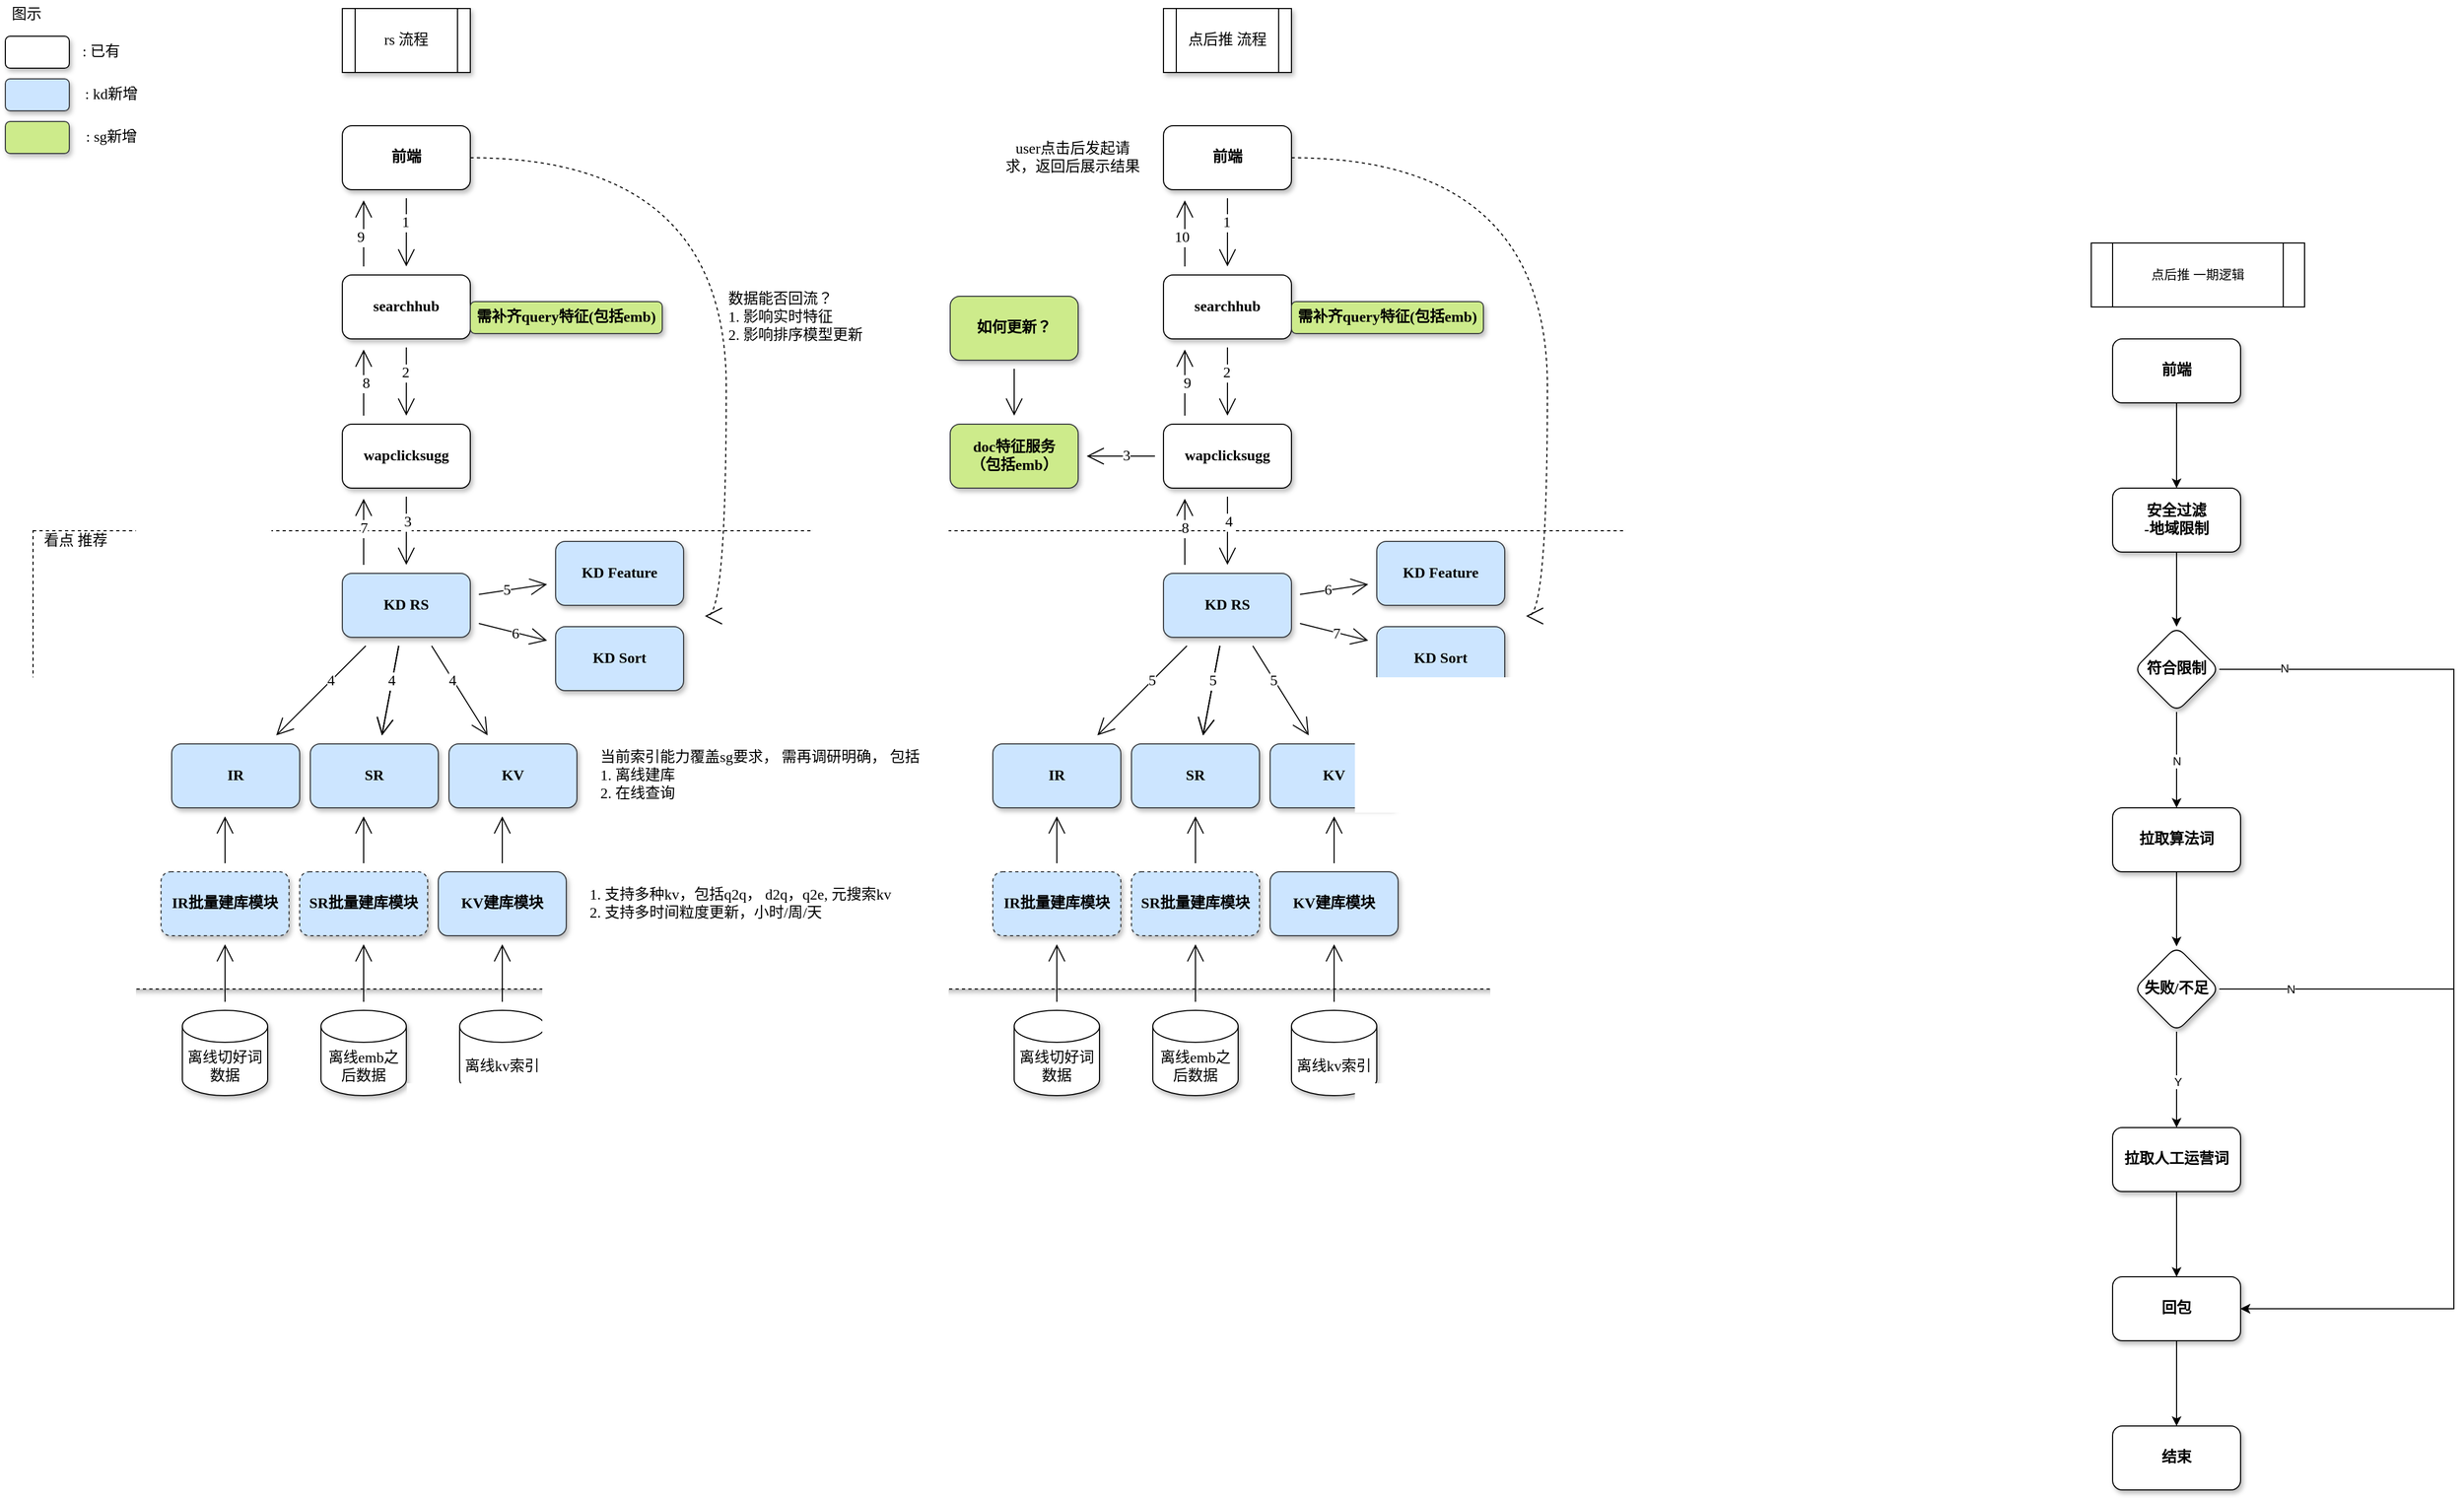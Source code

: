 <mxfile version="14.8.1" type="github">
  <diagram id="nnFaAH7HEng3U08NslFG" name="Page-1">
    <mxGraphModel dx="2590" dy="1207" grid="1" gridSize="10" guides="1" tooltips="1" connect="1" arrows="1" fold="1" page="1" pageScale="1" pageWidth="827" pageHeight="1169" math="0" shadow="0">
      <root>
        <mxCell id="0" />
        <mxCell id="1" parent="0" />
        <mxCell id="K0uJuNvoGsz66MAFgmQ2-1" value="" style="rounded=0;whiteSpace=wrap;html=1;shadow=1;labelBackgroundColor=none;hachureGap=4;pointerEvents=0;fontFamily=Comic Sans MS;fontSize=14;dashed=1;" vertex="1" parent="1">
          <mxGeometry x="170" y="610" width="1650" height="430" as="geometry" />
        </mxCell>
        <mxCell id="K0uJuNvoGsz66MAFgmQ2-2" value="" style="edgeStyle=none;curved=1;rounded=0;orthogonalLoop=1;jettySize=auto;html=1;fontFamily=Comic Sans MS;fontSize=14;endArrow=open;startSize=14;endSize=14;sourcePerimeterSpacing=8;targetPerimeterSpacing=8;" edge="1" parent="1" source="K0uJuNvoGsz66MAFgmQ2-5" target="K0uJuNvoGsz66MAFgmQ2-11">
          <mxGeometry relative="1" as="geometry" />
        </mxCell>
        <mxCell id="K0uJuNvoGsz66MAFgmQ2-3" value="1" style="edgeLabel;html=1;align=center;verticalAlign=middle;resizable=0;points=[];fontSize=14;fontFamily=Comic Sans MS;" vertex="1" connectable="0" parent="K0uJuNvoGsz66MAFgmQ2-2">
          <mxGeometry x="-0.281" y="-1" relative="1" as="geometry">
            <mxPoint as="offset" />
          </mxGeometry>
        </mxCell>
        <mxCell id="K0uJuNvoGsz66MAFgmQ2-4" style="edgeStyle=orthogonalEdgeStyle;curved=1;rounded=0;orthogonalLoop=1;jettySize=auto;html=1;exitX=1;exitY=0.5;exitDx=0;exitDy=0;dashed=1;fontFamily=Comic Sans MS;fontSize=14;endArrow=open;startSize=14;endSize=14;sourcePerimeterSpacing=8;targetPerimeterSpacing=8;" edge="1" parent="1" source="K0uJuNvoGsz66MAFgmQ2-5">
          <mxGeometry relative="1" as="geometry">
            <mxPoint x="800" y="690" as="targetPoint" />
            <Array as="points">
              <mxPoint x="820" y="260" />
              <mxPoint x="820" y="690" />
            </Array>
          </mxGeometry>
        </mxCell>
        <mxCell id="K0uJuNvoGsz66MAFgmQ2-5" value="前端" style="rounded=1;whiteSpace=wrap;html=1;hachureGap=4;pointerEvents=0;shadow=1;fontFamily=Comic Sans MS;labelBackgroundColor=none;fontStyle=1;fontSize=14;" vertex="1" parent="1">
          <mxGeometry x="460" y="230" width="120" height="60" as="geometry" />
        </mxCell>
        <mxCell id="K0uJuNvoGsz66MAFgmQ2-6" value="rs 流程" style="shape=process;whiteSpace=wrap;html=1;backgroundOutline=1;shadow=1;labelBackgroundColor=none;hachureGap=4;pointerEvents=0;fontFamily=Comic Sans MS;fontSize=14;" vertex="1" parent="1">
          <mxGeometry x="460" y="120" width="120" height="60" as="geometry" />
        </mxCell>
        <mxCell id="K0uJuNvoGsz66MAFgmQ2-7" value="" style="edgeStyle=none;curved=1;rounded=0;orthogonalLoop=1;jettySize=auto;html=1;fontFamily=Comic Sans MS;fontSize=14;endArrow=open;startSize=14;endSize=14;sourcePerimeterSpacing=8;targetPerimeterSpacing=8;" edge="1" parent="1" source="K0uJuNvoGsz66MAFgmQ2-11" target="K0uJuNvoGsz66MAFgmQ2-16">
          <mxGeometry relative="1" as="geometry" />
        </mxCell>
        <mxCell id="K0uJuNvoGsz66MAFgmQ2-8" value="2" style="edgeLabel;html=1;align=center;verticalAlign=middle;resizable=0;points=[];fontSize=14;fontFamily=Comic Sans MS;" vertex="1" connectable="0" parent="K0uJuNvoGsz66MAFgmQ2-7">
          <mxGeometry x="-0.25" y="-1" relative="1" as="geometry">
            <mxPoint as="offset" />
          </mxGeometry>
        </mxCell>
        <mxCell id="K0uJuNvoGsz66MAFgmQ2-9" style="edgeStyle=none;curved=1;rounded=0;orthogonalLoop=1;jettySize=auto;html=1;fontFamily=Comic Sans MS;fontSize=14;endArrow=open;startSize=14;endSize=14;sourcePerimeterSpacing=8;targetPerimeterSpacing=8;" edge="1" parent="1">
          <mxGeometry relative="1" as="geometry">
            <mxPoint x="480" y="300" as="targetPoint" />
            <mxPoint x="480" y="362" as="sourcePoint" />
          </mxGeometry>
        </mxCell>
        <mxCell id="K0uJuNvoGsz66MAFgmQ2-10" value="9" style="edgeLabel;html=1;align=center;verticalAlign=middle;resizable=0;points=[];fontSize=14;fontFamily=Comic Sans MS;" vertex="1" connectable="0" parent="K0uJuNvoGsz66MAFgmQ2-9">
          <mxGeometry x="-0.129" y="3" relative="1" as="geometry">
            <mxPoint as="offset" />
          </mxGeometry>
        </mxCell>
        <mxCell id="K0uJuNvoGsz66MAFgmQ2-11" value="searchhub" style="rounded=1;whiteSpace=wrap;html=1;hachureGap=4;pointerEvents=0;shadow=1;fontFamily=Comic Sans MS;labelBackgroundColor=none;fontStyle=1;fontSize=14;" vertex="1" parent="1">
          <mxGeometry x="460" y="370" width="120" height="60" as="geometry" />
        </mxCell>
        <mxCell id="K0uJuNvoGsz66MAFgmQ2-12" value="" style="edgeStyle=none;curved=1;rounded=0;orthogonalLoop=1;jettySize=auto;html=1;fontFamily=Comic Sans MS;fontSize=14;endArrow=open;startSize=14;endSize=14;sourcePerimeterSpacing=8;targetPerimeterSpacing=8;" edge="1" parent="1" source="K0uJuNvoGsz66MAFgmQ2-16" target="K0uJuNvoGsz66MAFgmQ2-38">
          <mxGeometry relative="1" as="geometry" />
        </mxCell>
        <mxCell id="K0uJuNvoGsz66MAFgmQ2-13" value="3" style="edgeLabel;html=1;align=center;verticalAlign=middle;resizable=0;points=[];fontSize=14;fontFamily=Comic Sans MS;" vertex="1" connectable="0" parent="K0uJuNvoGsz66MAFgmQ2-12">
          <mxGeometry x="-0.25" y="1" relative="1" as="geometry">
            <mxPoint as="offset" />
          </mxGeometry>
        </mxCell>
        <mxCell id="K0uJuNvoGsz66MAFgmQ2-14" style="edgeStyle=none;curved=1;rounded=0;orthogonalLoop=1;jettySize=auto;html=1;fontFamily=Comic Sans MS;fontSize=14;endArrow=open;startSize=14;endSize=14;sourcePerimeterSpacing=8;targetPerimeterSpacing=8;" edge="1" parent="1">
          <mxGeometry relative="1" as="geometry">
            <mxPoint x="480" y="440" as="targetPoint" />
            <mxPoint x="480" y="502" as="sourcePoint" />
          </mxGeometry>
        </mxCell>
        <mxCell id="K0uJuNvoGsz66MAFgmQ2-15" value="8" style="edgeLabel;html=1;align=center;verticalAlign=middle;resizable=0;points=[];fontSize=14;fontFamily=Comic Sans MS;" vertex="1" connectable="0" parent="K0uJuNvoGsz66MAFgmQ2-14">
          <mxGeometry x="-0.018" y="-1" relative="1" as="geometry">
            <mxPoint x="1" as="offset" />
          </mxGeometry>
        </mxCell>
        <mxCell id="K0uJuNvoGsz66MAFgmQ2-16" value="wapclicksugg" style="rounded=1;whiteSpace=wrap;html=1;hachureGap=4;pointerEvents=0;shadow=1;fontFamily=Comic Sans MS;labelBackgroundColor=none;fontStyle=1;fontSize=14;" vertex="1" parent="1">
          <mxGeometry x="460" y="510" width="120" height="60" as="geometry" />
        </mxCell>
        <mxCell id="K0uJuNvoGsz66MAFgmQ2-17" value="" style="rounded=1;whiteSpace=wrap;html=1;shadow=1;labelBackgroundColor=none;hachureGap=4;pointerEvents=0;fontFamily=Comic Sans MS;fontSize=14;" vertex="1" parent="1">
          <mxGeometry x="144" y="146" width="60" height="30" as="geometry" />
        </mxCell>
        <mxCell id="K0uJuNvoGsz66MAFgmQ2-18" value="图示" style="text;html=1;strokeColor=none;fillColor=none;align=center;verticalAlign=middle;whiteSpace=wrap;rounded=0;shadow=1;labelBackgroundColor=none;hachureGap=4;pointerEvents=0;fontFamily=Comic Sans MS;fontSize=14;" vertex="1" parent="1">
          <mxGeometry x="144" y="116" width="40" height="20" as="geometry" />
        </mxCell>
        <mxCell id="K0uJuNvoGsz66MAFgmQ2-19" value="" style="rounded=1;whiteSpace=wrap;html=1;shadow=1;labelBackgroundColor=none;hachureGap=4;pointerEvents=0;fontFamily=Comic Sans MS;fontSize=14;fillColor=#cce5ff;strokeColor=#36393d;" vertex="1" parent="1">
          <mxGeometry x="144" y="186" width="60" height="30" as="geometry" />
        </mxCell>
        <mxCell id="K0uJuNvoGsz66MAFgmQ2-20" value=": 已有" style="text;html=1;strokeColor=none;fillColor=none;align=center;verticalAlign=middle;whiteSpace=wrap;rounded=0;shadow=1;labelBackgroundColor=none;hachureGap=4;pointerEvents=0;fontFamily=Comic Sans MS;fontSize=14;" vertex="1" parent="1">
          <mxGeometry x="214" y="151" width="40" height="20" as="geometry" />
        </mxCell>
        <mxCell id="K0uJuNvoGsz66MAFgmQ2-21" value=": kd新增" style="text;html=1;strokeColor=none;fillColor=none;align=center;verticalAlign=middle;whiteSpace=wrap;rounded=0;shadow=1;labelBackgroundColor=none;hachureGap=4;pointerEvents=0;fontFamily=Comic Sans MS;fontSize=14;" vertex="1" parent="1">
          <mxGeometry x="214" y="191" width="59" height="20" as="geometry" />
        </mxCell>
        <mxCell id="K0uJuNvoGsz66MAFgmQ2-22" value="需补齐query特征(包括emb)" style="rounded=1;whiteSpace=wrap;html=1;hachureGap=4;pointerEvents=0;shadow=1;fontFamily=Comic Sans MS;labelBackgroundColor=none;fontStyle=1;fontSize=14;fillColor=#cdeb8b;strokeColor=#36393d;" vertex="1" parent="1">
          <mxGeometry x="580" y="395" width="180" height="30" as="geometry" />
        </mxCell>
        <mxCell id="K0uJuNvoGsz66MAFgmQ2-23" value="" style="edgeStyle=none;curved=1;rounded=0;orthogonalLoop=1;jettySize=auto;html=1;fontFamily=Comic Sans MS;fontSize=14;endArrow=open;startSize=14;endSize=14;sourcePerimeterSpacing=8;targetPerimeterSpacing=8;" edge="1" parent="1" source="K0uJuNvoGsz66MAFgmQ2-38" target="K0uJuNvoGsz66MAFgmQ2-39">
          <mxGeometry relative="1" as="geometry" />
        </mxCell>
        <mxCell id="K0uJuNvoGsz66MAFgmQ2-24" value="6" style="edgeLabel;html=1;align=center;verticalAlign=middle;resizable=0;points=[];fontSize=14;fontFamily=Comic Sans MS;" vertex="1" connectable="0" parent="K0uJuNvoGsz66MAFgmQ2-23">
          <mxGeometry x="0.066" relative="1" as="geometry">
            <mxPoint y="1" as="offset" />
          </mxGeometry>
        </mxCell>
        <mxCell id="K0uJuNvoGsz66MAFgmQ2-25" value="" style="edgeStyle=none;curved=1;rounded=0;orthogonalLoop=1;jettySize=auto;html=1;fontFamily=Comic Sans MS;fontSize=14;endArrow=open;startSize=14;endSize=14;sourcePerimeterSpacing=8;targetPerimeterSpacing=8;" edge="1" parent="1" source="K0uJuNvoGsz66MAFgmQ2-38" target="K0uJuNvoGsz66MAFgmQ2-40">
          <mxGeometry relative="1" as="geometry" />
        </mxCell>
        <mxCell id="K0uJuNvoGsz66MAFgmQ2-26" value="5" style="edgeLabel;html=1;align=center;verticalAlign=middle;resizable=0;points=[];fontSize=14;fontFamily=Comic Sans MS;" vertex="1" connectable="0" parent="K0uJuNvoGsz66MAFgmQ2-25">
          <mxGeometry x="-0.188" relative="1" as="geometry">
            <mxPoint as="offset" />
          </mxGeometry>
        </mxCell>
        <mxCell id="K0uJuNvoGsz66MAFgmQ2-27" value="" style="edgeStyle=none;curved=1;rounded=0;orthogonalLoop=1;jettySize=auto;html=1;fontFamily=Comic Sans MS;fontSize=14;endArrow=open;startSize=14;endSize=14;sourcePerimeterSpacing=8;targetPerimeterSpacing=8;" edge="1" parent="1" source="K0uJuNvoGsz66MAFgmQ2-38" target="K0uJuNvoGsz66MAFgmQ2-41">
          <mxGeometry relative="1" as="geometry" />
        </mxCell>
        <mxCell id="K0uJuNvoGsz66MAFgmQ2-28" value="4" style="edgeLabel;html=1;align=center;verticalAlign=middle;resizable=0;points=[];fontSize=14;fontFamily=Comic Sans MS;" vertex="1" connectable="0" parent="K0uJuNvoGsz66MAFgmQ2-27">
          <mxGeometry x="-0.214" relative="1" as="geometry">
            <mxPoint as="offset" />
          </mxGeometry>
        </mxCell>
        <mxCell id="K0uJuNvoGsz66MAFgmQ2-29" value="" style="edgeStyle=none;curved=1;rounded=0;orthogonalLoop=1;jettySize=auto;html=1;fontFamily=Comic Sans MS;fontSize=14;endArrow=open;startSize=14;endSize=14;sourcePerimeterSpacing=8;targetPerimeterSpacing=8;" edge="1" parent="1" source="K0uJuNvoGsz66MAFgmQ2-38" target="K0uJuNvoGsz66MAFgmQ2-42">
          <mxGeometry relative="1" as="geometry" />
        </mxCell>
        <mxCell id="K0uJuNvoGsz66MAFgmQ2-30" value="" style="edgeStyle=none;curved=1;rounded=0;orthogonalLoop=1;jettySize=auto;html=1;fontFamily=Comic Sans MS;fontSize=14;endArrow=open;startSize=14;endSize=14;sourcePerimeterSpacing=8;targetPerimeterSpacing=8;" edge="1" parent="1" source="K0uJuNvoGsz66MAFgmQ2-38" target="K0uJuNvoGsz66MAFgmQ2-42">
          <mxGeometry relative="1" as="geometry" />
        </mxCell>
        <mxCell id="K0uJuNvoGsz66MAFgmQ2-31" value="" style="edgeStyle=none;curved=1;rounded=0;orthogonalLoop=1;jettySize=auto;html=1;fontFamily=Comic Sans MS;fontSize=14;endArrow=open;startSize=14;endSize=14;sourcePerimeterSpacing=8;targetPerimeterSpacing=8;" edge="1" parent="1" source="K0uJuNvoGsz66MAFgmQ2-38" target="K0uJuNvoGsz66MAFgmQ2-42">
          <mxGeometry relative="1" as="geometry" />
        </mxCell>
        <mxCell id="K0uJuNvoGsz66MAFgmQ2-32" value="" style="edgeStyle=none;curved=1;rounded=0;orthogonalLoop=1;jettySize=auto;html=1;fontFamily=Comic Sans MS;fontSize=14;endArrow=open;startSize=14;endSize=14;sourcePerimeterSpacing=8;targetPerimeterSpacing=8;" edge="1" parent="1" source="K0uJuNvoGsz66MAFgmQ2-38" target="K0uJuNvoGsz66MAFgmQ2-42">
          <mxGeometry relative="1" as="geometry" />
        </mxCell>
        <mxCell id="K0uJuNvoGsz66MAFgmQ2-33" value="4" style="edgeLabel;html=1;align=center;verticalAlign=middle;resizable=0;points=[];fontSize=14;fontFamily=Comic Sans MS;" vertex="1" connectable="0" parent="K0uJuNvoGsz66MAFgmQ2-32">
          <mxGeometry x="-0.211" y="-1" relative="1" as="geometry">
            <mxPoint as="offset" />
          </mxGeometry>
        </mxCell>
        <mxCell id="K0uJuNvoGsz66MAFgmQ2-34" value="" style="edgeStyle=none;curved=1;rounded=0;orthogonalLoop=1;jettySize=auto;html=1;fontFamily=Comic Sans MS;fontSize=14;endArrow=open;startSize=14;endSize=14;sourcePerimeterSpacing=8;targetPerimeterSpacing=8;" edge="1" parent="1" source="K0uJuNvoGsz66MAFgmQ2-38" target="K0uJuNvoGsz66MAFgmQ2-43">
          <mxGeometry relative="1" as="geometry" />
        </mxCell>
        <mxCell id="K0uJuNvoGsz66MAFgmQ2-35" value="4" style="edgeLabel;html=1;align=center;verticalAlign=middle;resizable=0;points=[];fontSize=14;fontFamily=Comic Sans MS;" vertex="1" connectable="0" parent="K0uJuNvoGsz66MAFgmQ2-34">
          <mxGeometry x="-0.246" y="-1" relative="1" as="geometry">
            <mxPoint as="offset" />
          </mxGeometry>
        </mxCell>
        <mxCell id="K0uJuNvoGsz66MAFgmQ2-36" style="edgeStyle=none;curved=1;rounded=0;orthogonalLoop=1;jettySize=auto;html=1;fontFamily=Comic Sans MS;fontSize=14;endArrow=open;startSize=14;endSize=14;sourcePerimeterSpacing=8;targetPerimeterSpacing=8;" edge="1" parent="1">
          <mxGeometry relative="1" as="geometry">
            <mxPoint x="480" y="580" as="targetPoint" />
            <mxPoint x="480" y="642" as="sourcePoint" />
          </mxGeometry>
        </mxCell>
        <mxCell id="K0uJuNvoGsz66MAFgmQ2-37" value="7" style="edgeLabel;html=1;align=center;verticalAlign=middle;resizable=0;points=[];fontSize=14;fontFamily=Comic Sans MS;" vertex="1" connectable="0" parent="K0uJuNvoGsz66MAFgmQ2-36">
          <mxGeometry x="0.099" relative="1" as="geometry">
            <mxPoint as="offset" />
          </mxGeometry>
        </mxCell>
        <mxCell id="K0uJuNvoGsz66MAFgmQ2-38" value="KD RS" style="rounded=1;whiteSpace=wrap;html=1;hachureGap=4;pointerEvents=0;shadow=1;fontFamily=Comic Sans MS;labelBackgroundColor=none;fontStyle=1;fontSize=14;fillColor=#cce5ff;strokeColor=#36393d;" vertex="1" parent="1">
          <mxGeometry x="460" y="650" width="120" height="60" as="geometry" />
        </mxCell>
        <mxCell id="K0uJuNvoGsz66MAFgmQ2-39" value="KD Sort" style="rounded=1;whiteSpace=wrap;html=1;hachureGap=4;pointerEvents=0;shadow=1;fontFamily=Comic Sans MS;labelBackgroundColor=none;fontStyle=1;fontSize=14;fillColor=#cce5ff;strokeColor=#36393d;" vertex="1" parent="1">
          <mxGeometry x="660" y="700" width="120" height="60" as="geometry" />
        </mxCell>
        <mxCell id="K0uJuNvoGsz66MAFgmQ2-40" value="KD Feature" style="rounded=1;whiteSpace=wrap;html=1;hachureGap=4;pointerEvents=0;shadow=1;fontFamily=Comic Sans MS;labelBackgroundColor=none;fontStyle=1;fontSize=14;fillColor=#cce5ff;strokeColor=#36393d;" vertex="1" parent="1">
          <mxGeometry x="660" y="620" width="120" height="60" as="geometry" />
        </mxCell>
        <mxCell id="K0uJuNvoGsz66MAFgmQ2-41" value="IR" style="rounded=1;whiteSpace=wrap;html=1;hachureGap=4;pointerEvents=0;shadow=1;fontFamily=Comic Sans MS;labelBackgroundColor=none;fontStyle=1;fontSize=14;fillColor=#cce5ff;strokeColor=#36393d;" vertex="1" parent="1">
          <mxGeometry x="300" y="810" width="120" height="60" as="geometry" />
        </mxCell>
        <mxCell id="K0uJuNvoGsz66MAFgmQ2-42" value="SR" style="rounded=1;whiteSpace=wrap;html=1;hachureGap=4;pointerEvents=0;shadow=1;fontFamily=Comic Sans MS;labelBackgroundColor=none;fontStyle=1;fontSize=14;fillColor=#cce5ff;strokeColor=#36393d;" vertex="1" parent="1">
          <mxGeometry x="430" y="810" width="120" height="60" as="geometry" />
        </mxCell>
        <mxCell id="K0uJuNvoGsz66MAFgmQ2-43" value="KV" style="rounded=1;whiteSpace=wrap;html=1;hachureGap=4;pointerEvents=0;shadow=1;fontFamily=Comic Sans MS;labelBackgroundColor=none;fontStyle=1;fontSize=14;fillColor=#cce5ff;strokeColor=#36393d;" vertex="1" parent="1">
          <mxGeometry x="560" y="810" width="120" height="60" as="geometry" />
        </mxCell>
        <mxCell id="K0uJuNvoGsz66MAFgmQ2-44" value="数据能否回流？&lt;br&gt;1. 影响实时特征&lt;br&gt;2. 影响排序模型更新" style="text;html=1;strokeColor=none;fillColor=none;align=left;verticalAlign=middle;whiteSpace=wrap;rounded=0;shadow=1;labelBackgroundColor=none;hachureGap=4;pointerEvents=0;fontFamily=Comic Sans MS;fontSize=14;" vertex="1" parent="1">
          <mxGeometry x="820" y="400" width="140" height="20" as="geometry" />
        </mxCell>
        <mxCell id="K0uJuNvoGsz66MAFgmQ2-45" value="" style="rounded=1;whiteSpace=wrap;html=1;shadow=1;labelBackgroundColor=none;hachureGap=4;pointerEvents=0;fontFamily=Comic Sans MS;fontSize=14;fillColor=#cdeb8b;strokeColor=#36393d;" vertex="1" parent="1">
          <mxGeometry x="144" y="226" width="60" height="30" as="geometry" />
        </mxCell>
        <mxCell id="K0uJuNvoGsz66MAFgmQ2-46" value=": sg新增" style="text;html=1;strokeColor=none;fillColor=none;align=center;verticalAlign=middle;whiteSpace=wrap;rounded=0;shadow=1;labelBackgroundColor=none;hachureGap=4;pointerEvents=0;fontFamily=Comic Sans MS;fontSize=14;" vertex="1" parent="1">
          <mxGeometry x="214" y="231" width="59" height="20" as="geometry" />
        </mxCell>
        <mxCell id="K0uJuNvoGsz66MAFgmQ2-47" value="" style="edgeStyle=none;curved=1;rounded=0;orthogonalLoop=1;jettySize=auto;html=1;fontFamily=Comic Sans MS;fontSize=14;endArrow=open;startSize=14;endSize=14;sourcePerimeterSpacing=8;targetPerimeterSpacing=8;" edge="1" parent="1" source="K0uJuNvoGsz66MAFgmQ2-50" target="K0uJuNvoGsz66MAFgmQ2-56">
          <mxGeometry relative="1" as="geometry" />
        </mxCell>
        <mxCell id="K0uJuNvoGsz66MAFgmQ2-48" value="1" style="edgeLabel;html=1;align=center;verticalAlign=middle;resizable=0;points=[];fontSize=14;fontFamily=Comic Sans MS;" vertex="1" connectable="0" parent="K0uJuNvoGsz66MAFgmQ2-47">
          <mxGeometry x="-0.281" y="-1" relative="1" as="geometry">
            <mxPoint as="offset" />
          </mxGeometry>
        </mxCell>
        <mxCell id="K0uJuNvoGsz66MAFgmQ2-49" style="edgeStyle=orthogonalEdgeStyle;curved=1;rounded=0;orthogonalLoop=1;jettySize=auto;html=1;exitX=1;exitY=0.5;exitDx=0;exitDy=0;dashed=1;fontFamily=Comic Sans MS;fontSize=14;endArrow=open;startSize=14;endSize=14;sourcePerimeterSpacing=8;targetPerimeterSpacing=8;" edge="1" parent="1" source="K0uJuNvoGsz66MAFgmQ2-50">
          <mxGeometry relative="1" as="geometry">
            <mxPoint x="1570" y="690" as="targetPoint" />
            <Array as="points">
              <mxPoint x="1590" y="260" />
              <mxPoint x="1590" y="690" />
            </Array>
          </mxGeometry>
        </mxCell>
        <mxCell id="K0uJuNvoGsz66MAFgmQ2-50" value="前端" style="rounded=1;whiteSpace=wrap;html=1;hachureGap=4;pointerEvents=0;shadow=1;fontFamily=Comic Sans MS;labelBackgroundColor=none;fontStyle=1;fontSize=14;" vertex="1" parent="1">
          <mxGeometry x="1230" y="230" width="120" height="60" as="geometry" />
        </mxCell>
        <mxCell id="K0uJuNvoGsz66MAFgmQ2-51" value="点后推 流程" style="shape=process;whiteSpace=wrap;html=1;backgroundOutline=1;shadow=1;labelBackgroundColor=none;hachureGap=4;pointerEvents=0;fontFamily=Comic Sans MS;fontSize=14;" vertex="1" parent="1">
          <mxGeometry x="1230" y="120" width="120" height="60" as="geometry" />
        </mxCell>
        <mxCell id="K0uJuNvoGsz66MAFgmQ2-52" value="" style="edgeStyle=none;curved=1;rounded=0;orthogonalLoop=1;jettySize=auto;html=1;fontFamily=Comic Sans MS;fontSize=14;endArrow=open;startSize=14;endSize=14;sourcePerimeterSpacing=8;targetPerimeterSpacing=8;" edge="1" parent="1" source="K0uJuNvoGsz66MAFgmQ2-56" target="K0uJuNvoGsz66MAFgmQ2-63">
          <mxGeometry relative="1" as="geometry" />
        </mxCell>
        <mxCell id="K0uJuNvoGsz66MAFgmQ2-53" value="2" style="edgeLabel;html=1;align=center;verticalAlign=middle;resizable=0;points=[];fontSize=14;fontFamily=Comic Sans MS;" vertex="1" connectable="0" parent="K0uJuNvoGsz66MAFgmQ2-52">
          <mxGeometry x="-0.25" y="-1" relative="1" as="geometry">
            <mxPoint as="offset" />
          </mxGeometry>
        </mxCell>
        <mxCell id="K0uJuNvoGsz66MAFgmQ2-54" style="edgeStyle=none;curved=1;rounded=0;orthogonalLoop=1;jettySize=auto;html=1;fontFamily=Comic Sans MS;fontSize=14;endArrow=open;startSize=14;endSize=14;sourcePerimeterSpacing=8;targetPerimeterSpacing=8;" edge="1" parent="1">
          <mxGeometry relative="1" as="geometry">
            <mxPoint x="1250" y="300" as="targetPoint" />
            <mxPoint x="1250" y="362" as="sourcePoint" />
          </mxGeometry>
        </mxCell>
        <mxCell id="K0uJuNvoGsz66MAFgmQ2-55" value="10" style="edgeLabel;html=1;align=center;verticalAlign=middle;resizable=0;points=[];fontSize=14;fontFamily=Comic Sans MS;" vertex="1" connectable="0" parent="K0uJuNvoGsz66MAFgmQ2-54">
          <mxGeometry x="-0.129" y="3" relative="1" as="geometry">
            <mxPoint as="offset" />
          </mxGeometry>
        </mxCell>
        <mxCell id="K0uJuNvoGsz66MAFgmQ2-56" value="searchhub" style="rounded=1;whiteSpace=wrap;html=1;hachureGap=4;pointerEvents=0;shadow=1;fontFamily=Comic Sans MS;labelBackgroundColor=none;fontStyle=1;fontSize=14;" vertex="1" parent="1">
          <mxGeometry x="1230" y="370" width="120" height="60" as="geometry" />
        </mxCell>
        <mxCell id="K0uJuNvoGsz66MAFgmQ2-57" value="" style="edgeStyle=none;curved=1;rounded=0;orthogonalLoop=1;jettySize=auto;html=1;fontFamily=Comic Sans MS;fontSize=14;endArrow=open;startSize=14;endSize=14;sourcePerimeterSpacing=8;targetPerimeterSpacing=8;" edge="1" parent="1" source="K0uJuNvoGsz66MAFgmQ2-63" target="K0uJuNvoGsz66MAFgmQ2-80">
          <mxGeometry relative="1" as="geometry" />
        </mxCell>
        <mxCell id="K0uJuNvoGsz66MAFgmQ2-58" value="4" style="edgeLabel;html=1;align=center;verticalAlign=middle;resizable=0;points=[];fontSize=14;fontFamily=Comic Sans MS;" vertex="1" connectable="0" parent="K0uJuNvoGsz66MAFgmQ2-57">
          <mxGeometry x="-0.25" y="1" relative="1" as="geometry">
            <mxPoint as="offset" />
          </mxGeometry>
        </mxCell>
        <mxCell id="K0uJuNvoGsz66MAFgmQ2-59" style="edgeStyle=none;curved=1;rounded=0;orthogonalLoop=1;jettySize=auto;html=1;fontFamily=Comic Sans MS;fontSize=14;endArrow=open;startSize=14;endSize=14;sourcePerimeterSpacing=8;targetPerimeterSpacing=8;" edge="1" parent="1">
          <mxGeometry relative="1" as="geometry">
            <mxPoint x="1250" y="440" as="targetPoint" />
            <mxPoint x="1250" y="502" as="sourcePoint" />
          </mxGeometry>
        </mxCell>
        <mxCell id="K0uJuNvoGsz66MAFgmQ2-60" value="9" style="edgeLabel;html=1;align=center;verticalAlign=middle;resizable=0;points=[];fontSize=14;fontFamily=Comic Sans MS;" vertex="1" connectable="0" parent="K0uJuNvoGsz66MAFgmQ2-59">
          <mxGeometry x="-0.018" y="-1" relative="1" as="geometry">
            <mxPoint x="1" as="offset" />
          </mxGeometry>
        </mxCell>
        <mxCell id="K0uJuNvoGsz66MAFgmQ2-61" value="" style="edgeStyle=orthogonalEdgeStyle;curved=1;rounded=0;orthogonalLoop=1;jettySize=auto;html=1;fontFamily=Comic Sans MS;fontSize=14;endArrow=open;startSize=14;endSize=14;sourcePerimeterSpacing=8;targetPerimeterSpacing=8;" edge="1" parent="1" source="K0uJuNvoGsz66MAFgmQ2-63" target="K0uJuNvoGsz66MAFgmQ2-87">
          <mxGeometry relative="1" as="geometry" />
        </mxCell>
        <mxCell id="K0uJuNvoGsz66MAFgmQ2-62" value="3" style="edgeLabel;html=1;align=center;verticalAlign=middle;resizable=0;points=[];fontSize=14;fontFamily=Comic Sans MS;" vertex="1" connectable="0" parent="K0uJuNvoGsz66MAFgmQ2-61">
          <mxGeometry x="-0.156" relative="1" as="geometry">
            <mxPoint as="offset" />
          </mxGeometry>
        </mxCell>
        <mxCell id="K0uJuNvoGsz66MAFgmQ2-63" value="wapclicksugg" style="rounded=1;whiteSpace=wrap;html=1;hachureGap=4;pointerEvents=0;shadow=1;fontFamily=Comic Sans MS;labelBackgroundColor=none;fontStyle=1;fontSize=14;" vertex="1" parent="1">
          <mxGeometry x="1230" y="510" width="120" height="60" as="geometry" />
        </mxCell>
        <mxCell id="K0uJuNvoGsz66MAFgmQ2-64" value="需补齐query特征(包括emb)" style="rounded=1;whiteSpace=wrap;html=1;hachureGap=4;pointerEvents=0;shadow=1;fontFamily=Comic Sans MS;labelBackgroundColor=none;fontStyle=1;fontSize=14;fillColor=#cdeb8b;strokeColor=#36393d;" vertex="1" parent="1">
          <mxGeometry x="1350" y="395" width="180" height="30" as="geometry" />
        </mxCell>
        <mxCell id="K0uJuNvoGsz66MAFgmQ2-65" value="" style="edgeStyle=none;curved=1;rounded=0;orthogonalLoop=1;jettySize=auto;html=1;fontFamily=Comic Sans MS;fontSize=14;endArrow=open;startSize=14;endSize=14;sourcePerimeterSpacing=8;targetPerimeterSpacing=8;" edge="1" parent="1" source="K0uJuNvoGsz66MAFgmQ2-80" target="K0uJuNvoGsz66MAFgmQ2-81">
          <mxGeometry relative="1" as="geometry" />
        </mxCell>
        <mxCell id="K0uJuNvoGsz66MAFgmQ2-66" value="7" style="edgeLabel;html=1;align=center;verticalAlign=middle;resizable=0;points=[];fontSize=14;fontFamily=Comic Sans MS;" vertex="1" connectable="0" parent="K0uJuNvoGsz66MAFgmQ2-65">
          <mxGeometry x="0.066" relative="1" as="geometry">
            <mxPoint y="1" as="offset" />
          </mxGeometry>
        </mxCell>
        <mxCell id="K0uJuNvoGsz66MAFgmQ2-67" value="" style="edgeStyle=none;curved=1;rounded=0;orthogonalLoop=1;jettySize=auto;html=1;fontFamily=Comic Sans MS;fontSize=14;endArrow=open;startSize=14;endSize=14;sourcePerimeterSpacing=8;targetPerimeterSpacing=8;" edge="1" parent="1" source="K0uJuNvoGsz66MAFgmQ2-80" target="K0uJuNvoGsz66MAFgmQ2-82">
          <mxGeometry relative="1" as="geometry" />
        </mxCell>
        <mxCell id="K0uJuNvoGsz66MAFgmQ2-68" value="6" style="edgeLabel;html=1;align=center;verticalAlign=middle;resizable=0;points=[];fontSize=14;fontFamily=Comic Sans MS;" vertex="1" connectable="0" parent="K0uJuNvoGsz66MAFgmQ2-67">
          <mxGeometry x="-0.188" relative="1" as="geometry">
            <mxPoint as="offset" />
          </mxGeometry>
        </mxCell>
        <mxCell id="K0uJuNvoGsz66MAFgmQ2-69" value="" style="edgeStyle=none;curved=1;rounded=0;orthogonalLoop=1;jettySize=auto;html=1;fontFamily=Comic Sans MS;fontSize=14;endArrow=open;startSize=14;endSize=14;sourcePerimeterSpacing=8;targetPerimeterSpacing=8;" edge="1" parent="1" source="K0uJuNvoGsz66MAFgmQ2-80" target="K0uJuNvoGsz66MAFgmQ2-83">
          <mxGeometry relative="1" as="geometry" />
        </mxCell>
        <mxCell id="K0uJuNvoGsz66MAFgmQ2-70" value="5" style="edgeLabel;html=1;align=center;verticalAlign=middle;resizable=0;points=[];fontSize=14;fontFamily=Comic Sans MS;" vertex="1" connectable="0" parent="K0uJuNvoGsz66MAFgmQ2-69">
          <mxGeometry x="-0.214" relative="1" as="geometry">
            <mxPoint as="offset" />
          </mxGeometry>
        </mxCell>
        <mxCell id="K0uJuNvoGsz66MAFgmQ2-71" value="" style="edgeStyle=none;curved=1;rounded=0;orthogonalLoop=1;jettySize=auto;html=1;fontFamily=Comic Sans MS;fontSize=14;endArrow=open;startSize=14;endSize=14;sourcePerimeterSpacing=8;targetPerimeterSpacing=8;" edge="1" parent="1" source="K0uJuNvoGsz66MAFgmQ2-80" target="K0uJuNvoGsz66MAFgmQ2-84">
          <mxGeometry relative="1" as="geometry" />
        </mxCell>
        <mxCell id="K0uJuNvoGsz66MAFgmQ2-72" value="" style="edgeStyle=none;curved=1;rounded=0;orthogonalLoop=1;jettySize=auto;html=1;fontFamily=Comic Sans MS;fontSize=14;endArrow=open;startSize=14;endSize=14;sourcePerimeterSpacing=8;targetPerimeterSpacing=8;" edge="1" parent="1" source="K0uJuNvoGsz66MAFgmQ2-80" target="K0uJuNvoGsz66MAFgmQ2-84">
          <mxGeometry relative="1" as="geometry" />
        </mxCell>
        <mxCell id="K0uJuNvoGsz66MAFgmQ2-73" value="" style="edgeStyle=none;curved=1;rounded=0;orthogonalLoop=1;jettySize=auto;html=1;fontFamily=Comic Sans MS;fontSize=14;endArrow=open;startSize=14;endSize=14;sourcePerimeterSpacing=8;targetPerimeterSpacing=8;" edge="1" parent="1" source="K0uJuNvoGsz66MAFgmQ2-80" target="K0uJuNvoGsz66MAFgmQ2-84">
          <mxGeometry relative="1" as="geometry" />
        </mxCell>
        <mxCell id="K0uJuNvoGsz66MAFgmQ2-74" value="" style="edgeStyle=none;curved=1;rounded=0;orthogonalLoop=1;jettySize=auto;html=1;fontFamily=Comic Sans MS;fontSize=14;endArrow=open;startSize=14;endSize=14;sourcePerimeterSpacing=8;targetPerimeterSpacing=8;" edge="1" parent="1" source="K0uJuNvoGsz66MAFgmQ2-80" target="K0uJuNvoGsz66MAFgmQ2-84">
          <mxGeometry relative="1" as="geometry" />
        </mxCell>
        <mxCell id="K0uJuNvoGsz66MAFgmQ2-75" value="5" style="edgeLabel;html=1;align=center;verticalAlign=middle;resizable=0;points=[];fontSize=14;fontFamily=Comic Sans MS;" vertex="1" connectable="0" parent="K0uJuNvoGsz66MAFgmQ2-74">
          <mxGeometry x="-0.211" y="-1" relative="1" as="geometry">
            <mxPoint as="offset" />
          </mxGeometry>
        </mxCell>
        <mxCell id="K0uJuNvoGsz66MAFgmQ2-76" value="" style="edgeStyle=none;curved=1;rounded=0;orthogonalLoop=1;jettySize=auto;html=1;fontFamily=Comic Sans MS;fontSize=14;endArrow=open;startSize=14;endSize=14;sourcePerimeterSpacing=8;targetPerimeterSpacing=8;" edge="1" parent="1" source="K0uJuNvoGsz66MAFgmQ2-80" target="K0uJuNvoGsz66MAFgmQ2-85">
          <mxGeometry relative="1" as="geometry" />
        </mxCell>
        <mxCell id="K0uJuNvoGsz66MAFgmQ2-77" value="5" style="edgeLabel;html=1;align=center;verticalAlign=middle;resizable=0;points=[];fontSize=14;fontFamily=Comic Sans MS;" vertex="1" connectable="0" parent="K0uJuNvoGsz66MAFgmQ2-76">
          <mxGeometry x="-0.246" y="-1" relative="1" as="geometry">
            <mxPoint as="offset" />
          </mxGeometry>
        </mxCell>
        <mxCell id="K0uJuNvoGsz66MAFgmQ2-78" style="edgeStyle=none;curved=1;rounded=0;orthogonalLoop=1;jettySize=auto;html=1;fontFamily=Comic Sans MS;fontSize=14;endArrow=open;startSize=14;endSize=14;sourcePerimeterSpacing=8;targetPerimeterSpacing=8;" edge="1" parent="1">
          <mxGeometry relative="1" as="geometry">
            <mxPoint x="1250" y="580" as="targetPoint" />
            <mxPoint x="1250" y="642" as="sourcePoint" />
          </mxGeometry>
        </mxCell>
        <mxCell id="K0uJuNvoGsz66MAFgmQ2-79" value="8" style="edgeLabel;html=1;align=center;verticalAlign=middle;resizable=0;points=[];fontSize=14;fontFamily=Comic Sans MS;" vertex="1" connectable="0" parent="K0uJuNvoGsz66MAFgmQ2-78">
          <mxGeometry x="0.099" relative="1" as="geometry">
            <mxPoint as="offset" />
          </mxGeometry>
        </mxCell>
        <mxCell id="K0uJuNvoGsz66MAFgmQ2-80" value="KD RS" style="rounded=1;whiteSpace=wrap;html=1;hachureGap=4;pointerEvents=0;shadow=1;fontFamily=Comic Sans MS;labelBackgroundColor=none;fontStyle=1;fontSize=14;fillColor=#cce5ff;strokeColor=#36393d;" vertex="1" parent="1">
          <mxGeometry x="1230" y="650" width="120" height="60" as="geometry" />
        </mxCell>
        <mxCell id="K0uJuNvoGsz66MAFgmQ2-81" value="KD Sort" style="rounded=1;whiteSpace=wrap;html=1;hachureGap=4;pointerEvents=0;shadow=1;fontFamily=Comic Sans MS;labelBackgroundColor=none;fontStyle=1;fontSize=14;fillColor=#cce5ff;strokeColor=#36393d;" vertex="1" parent="1">
          <mxGeometry x="1430" y="700" width="120" height="60" as="geometry" />
        </mxCell>
        <mxCell id="K0uJuNvoGsz66MAFgmQ2-82" value="KD Feature" style="rounded=1;whiteSpace=wrap;html=1;hachureGap=4;pointerEvents=0;shadow=1;fontFamily=Comic Sans MS;labelBackgroundColor=none;fontStyle=1;fontSize=14;fillColor=#cce5ff;strokeColor=#36393d;" vertex="1" parent="1">
          <mxGeometry x="1430" y="620" width="120" height="60" as="geometry" />
        </mxCell>
        <mxCell id="K0uJuNvoGsz66MAFgmQ2-83" value="IR" style="rounded=1;whiteSpace=wrap;html=1;hachureGap=4;pointerEvents=0;shadow=1;fontFamily=Comic Sans MS;labelBackgroundColor=none;fontStyle=1;fontSize=14;fillColor=#cce5ff;strokeColor=#36393d;" vertex="1" parent="1">
          <mxGeometry x="1070" y="810" width="120" height="60" as="geometry" />
        </mxCell>
        <mxCell id="K0uJuNvoGsz66MAFgmQ2-84" value="SR" style="rounded=1;whiteSpace=wrap;html=1;hachureGap=4;pointerEvents=0;shadow=1;fontFamily=Comic Sans MS;labelBackgroundColor=none;fontStyle=1;fontSize=14;fillColor=#cce5ff;strokeColor=#36393d;" vertex="1" parent="1">
          <mxGeometry x="1200" y="810" width="120" height="60" as="geometry" />
        </mxCell>
        <mxCell id="K0uJuNvoGsz66MAFgmQ2-85" value="KV" style="rounded=1;whiteSpace=wrap;html=1;hachureGap=4;pointerEvents=0;shadow=1;fontFamily=Comic Sans MS;labelBackgroundColor=none;fontStyle=1;fontSize=14;fillColor=#cce5ff;strokeColor=#36393d;" vertex="1" parent="1">
          <mxGeometry x="1330" y="810" width="120" height="60" as="geometry" />
        </mxCell>
        <mxCell id="K0uJuNvoGsz66MAFgmQ2-86" value="当前索引能力覆盖sg要求， 需再调研明确， 包括&lt;br&gt;1. 离线建库&lt;br&gt;2. 在线查询" style="text;html=1;strokeColor=none;fillColor=none;align=left;verticalAlign=middle;whiteSpace=wrap;rounded=0;shadow=1;labelBackgroundColor=none;hachureGap=4;pointerEvents=0;fontFamily=Comic Sans MS;fontSize=14;" vertex="1" parent="1">
          <mxGeometry x="700" y="830" width="320" height="20" as="geometry" />
        </mxCell>
        <mxCell id="K0uJuNvoGsz66MAFgmQ2-87" value="doc特征服务&lt;br&gt;（包括emb）" style="rounded=1;whiteSpace=wrap;html=1;hachureGap=4;pointerEvents=0;shadow=1;fontFamily=Comic Sans MS;labelBackgroundColor=none;fontStyle=1;fontSize=14;fillColor=#cdeb8b;strokeColor=#36393d;" vertex="1" parent="1">
          <mxGeometry x="1030" y="510" width="120" height="60" as="geometry" />
        </mxCell>
        <mxCell id="K0uJuNvoGsz66MAFgmQ2-88" value="user点击后发起请求，返回后展示结果" style="text;html=1;strokeColor=none;fillColor=none;align=center;verticalAlign=middle;whiteSpace=wrap;rounded=0;shadow=1;labelBackgroundColor=none;hachureGap=4;pointerEvents=0;fontFamily=Comic Sans MS;fontSize=14;" vertex="1" parent="1">
          <mxGeometry x="1080" y="250" width="130" height="20" as="geometry" />
        </mxCell>
        <mxCell id="K0uJuNvoGsz66MAFgmQ2-89" value="" style="edgeStyle=orthogonalEdgeStyle;curved=1;rounded=0;orthogonalLoop=1;jettySize=auto;html=1;fontFamily=Comic Sans MS;fontSize=14;endArrow=open;startSize=14;endSize=14;sourcePerimeterSpacing=8;targetPerimeterSpacing=8;" edge="1" parent="1" source="K0uJuNvoGsz66MAFgmQ2-90" target="K0uJuNvoGsz66MAFgmQ2-92">
          <mxGeometry relative="1" as="geometry" />
        </mxCell>
        <mxCell id="K0uJuNvoGsz66MAFgmQ2-90" value="离线kv索引" style="shape=cylinder3;whiteSpace=wrap;html=1;boundedLbl=1;backgroundOutline=1;size=15;shadow=1;labelBackgroundColor=none;hachureGap=4;pointerEvents=0;fontFamily=Comic Sans MS;fontSize=14;" vertex="1" parent="1">
          <mxGeometry x="1350" y="1060" width="80" height="80" as="geometry" />
        </mxCell>
        <mxCell id="K0uJuNvoGsz66MAFgmQ2-91" value="" style="edgeStyle=orthogonalEdgeStyle;curved=1;rounded=0;orthogonalLoop=1;jettySize=auto;html=1;fontFamily=Comic Sans MS;fontSize=14;endArrow=open;startSize=14;endSize=14;sourcePerimeterSpacing=8;targetPerimeterSpacing=8;" edge="1" parent="1" source="K0uJuNvoGsz66MAFgmQ2-92" target="K0uJuNvoGsz66MAFgmQ2-85">
          <mxGeometry relative="1" as="geometry" />
        </mxCell>
        <mxCell id="K0uJuNvoGsz66MAFgmQ2-92" value="KV建库模块" style="rounded=1;whiteSpace=wrap;html=1;hachureGap=4;pointerEvents=0;shadow=1;fontFamily=Comic Sans MS;labelBackgroundColor=none;fontStyle=1;fontSize=14;fillColor=#cce5ff;strokeColor=#36393d;" vertex="1" parent="1">
          <mxGeometry x="1330" y="930" width="120" height="60" as="geometry" />
        </mxCell>
        <mxCell id="K0uJuNvoGsz66MAFgmQ2-93" value="1. 支持多种kv，包括q2q， d2q，q2e, 元搜索kv&lt;br&gt;2. 支持多时间粒度更新，小时/周/天" style="text;html=1;strokeColor=none;fillColor=none;align=left;verticalAlign=middle;whiteSpace=wrap;rounded=0;shadow=1;labelBackgroundColor=none;hachureGap=4;pointerEvents=0;fontFamily=Comic Sans MS;fontSize=14;" vertex="1" parent="1">
          <mxGeometry x="690" y="950" width="320" height="20" as="geometry" />
        </mxCell>
        <mxCell id="K0uJuNvoGsz66MAFgmQ2-94" value="" style="edgeStyle=orthogonalEdgeStyle;curved=1;rounded=0;orthogonalLoop=1;jettySize=auto;html=1;fontFamily=Comic Sans MS;fontSize=14;endArrow=open;startSize=14;endSize=14;sourcePerimeterSpacing=8;targetPerimeterSpacing=8;" edge="1" parent="1" source="K0uJuNvoGsz66MAFgmQ2-95" target="K0uJuNvoGsz66MAFgmQ2-99">
          <mxGeometry relative="1" as="geometry" />
        </mxCell>
        <mxCell id="K0uJuNvoGsz66MAFgmQ2-95" value="离线切好词数据" style="shape=cylinder3;whiteSpace=wrap;html=1;boundedLbl=1;backgroundOutline=1;size=15;shadow=1;labelBackgroundColor=none;hachureGap=4;pointerEvents=0;fontFamily=Comic Sans MS;fontSize=14;" vertex="1" parent="1">
          <mxGeometry x="1090" y="1060" width="80" height="80" as="geometry" />
        </mxCell>
        <mxCell id="K0uJuNvoGsz66MAFgmQ2-96" value="" style="edgeStyle=orthogonalEdgeStyle;curved=1;rounded=0;orthogonalLoop=1;jettySize=auto;html=1;fontFamily=Comic Sans MS;fontSize=14;endArrow=open;startSize=14;endSize=14;sourcePerimeterSpacing=8;targetPerimeterSpacing=8;" edge="1" parent="1" source="K0uJuNvoGsz66MAFgmQ2-97" target="K0uJuNvoGsz66MAFgmQ2-101">
          <mxGeometry relative="1" as="geometry" />
        </mxCell>
        <mxCell id="K0uJuNvoGsz66MAFgmQ2-97" value="离线emb之后数据" style="shape=cylinder3;whiteSpace=wrap;html=1;boundedLbl=1;backgroundOutline=1;size=15;shadow=1;labelBackgroundColor=none;hachureGap=4;pointerEvents=0;fontFamily=Comic Sans MS;fontSize=14;" vertex="1" parent="1">
          <mxGeometry x="1220" y="1060" width="80" height="80" as="geometry" />
        </mxCell>
        <mxCell id="K0uJuNvoGsz66MAFgmQ2-98" value="" style="edgeStyle=orthogonalEdgeStyle;curved=1;rounded=0;orthogonalLoop=1;jettySize=auto;html=1;fontFamily=Comic Sans MS;fontSize=14;endArrow=open;startSize=14;endSize=14;sourcePerimeterSpacing=8;targetPerimeterSpacing=8;" edge="1" parent="1" source="K0uJuNvoGsz66MAFgmQ2-99" target="K0uJuNvoGsz66MAFgmQ2-83">
          <mxGeometry relative="1" as="geometry" />
        </mxCell>
        <mxCell id="K0uJuNvoGsz66MAFgmQ2-99" value="IR批量建库模块" style="rounded=1;whiteSpace=wrap;html=1;hachureGap=4;pointerEvents=0;shadow=1;fontFamily=Comic Sans MS;labelBackgroundColor=none;fontStyle=1;fontSize=14;fillColor=#cce5ff;strokeColor=#36393d;dashed=1;" vertex="1" parent="1">
          <mxGeometry x="1070" y="930" width="120" height="60" as="geometry" />
        </mxCell>
        <mxCell id="K0uJuNvoGsz66MAFgmQ2-100" value="" style="edgeStyle=orthogonalEdgeStyle;curved=1;rounded=0;orthogonalLoop=1;jettySize=auto;html=1;fontFamily=Comic Sans MS;fontSize=14;endArrow=open;startSize=14;endSize=14;sourcePerimeterSpacing=8;targetPerimeterSpacing=8;" edge="1" parent="1" source="K0uJuNvoGsz66MAFgmQ2-101" target="K0uJuNvoGsz66MAFgmQ2-84">
          <mxGeometry relative="1" as="geometry" />
        </mxCell>
        <mxCell id="K0uJuNvoGsz66MAFgmQ2-101" value="SR批量建库模块" style="rounded=1;whiteSpace=wrap;html=1;hachureGap=4;pointerEvents=0;shadow=1;fontFamily=Comic Sans MS;labelBackgroundColor=none;fontStyle=1;fontSize=14;fillColor=#cce5ff;strokeColor=#36393d;dashed=1;" vertex="1" parent="1">
          <mxGeometry x="1200" y="930" width="120" height="60" as="geometry" />
        </mxCell>
        <mxCell id="K0uJuNvoGsz66MAFgmQ2-102" value="" style="edgeStyle=orthogonalEdgeStyle;curved=1;rounded=0;orthogonalLoop=1;jettySize=auto;html=1;fontFamily=Comic Sans MS;fontSize=14;endArrow=open;startSize=14;endSize=14;sourcePerimeterSpacing=8;targetPerimeterSpacing=8;" edge="1" parent="1" source="K0uJuNvoGsz66MAFgmQ2-103" target="K0uJuNvoGsz66MAFgmQ2-105">
          <mxGeometry relative="1" as="geometry" />
        </mxCell>
        <mxCell id="K0uJuNvoGsz66MAFgmQ2-103" value="离线kv索引" style="shape=cylinder3;whiteSpace=wrap;html=1;boundedLbl=1;backgroundOutline=1;size=15;shadow=1;labelBackgroundColor=none;hachureGap=4;pointerEvents=0;fontFamily=Comic Sans MS;fontSize=14;" vertex="1" parent="1">
          <mxGeometry x="570" y="1060" width="80" height="80" as="geometry" />
        </mxCell>
        <mxCell id="K0uJuNvoGsz66MAFgmQ2-104" value="" style="edgeStyle=orthogonalEdgeStyle;curved=1;rounded=0;orthogonalLoop=1;jettySize=auto;html=1;fontFamily=Comic Sans MS;fontSize=14;endArrow=open;startSize=14;endSize=14;sourcePerimeterSpacing=8;targetPerimeterSpacing=8;" edge="1" parent="1" source="K0uJuNvoGsz66MAFgmQ2-105">
          <mxGeometry relative="1" as="geometry">
            <mxPoint x="610" y="878" as="targetPoint" />
          </mxGeometry>
        </mxCell>
        <mxCell id="K0uJuNvoGsz66MAFgmQ2-105" value="KV建库模块" style="rounded=1;whiteSpace=wrap;html=1;hachureGap=4;pointerEvents=0;shadow=1;fontFamily=Comic Sans MS;labelBackgroundColor=none;fontStyle=1;fontSize=14;fillColor=#cce5ff;strokeColor=#36393d;" vertex="1" parent="1">
          <mxGeometry x="550" y="930" width="120" height="60" as="geometry" />
        </mxCell>
        <mxCell id="K0uJuNvoGsz66MAFgmQ2-106" value="" style="edgeStyle=orthogonalEdgeStyle;curved=1;rounded=0;orthogonalLoop=1;jettySize=auto;html=1;fontFamily=Comic Sans MS;fontSize=14;endArrow=open;startSize=14;endSize=14;sourcePerimeterSpacing=8;targetPerimeterSpacing=8;" edge="1" parent="1" source="K0uJuNvoGsz66MAFgmQ2-107" target="K0uJuNvoGsz66MAFgmQ2-111">
          <mxGeometry relative="1" as="geometry" />
        </mxCell>
        <mxCell id="K0uJuNvoGsz66MAFgmQ2-107" value="离线切好词数据" style="shape=cylinder3;whiteSpace=wrap;html=1;boundedLbl=1;backgroundOutline=1;size=15;shadow=1;labelBackgroundColor=none;hachureGap=4;pointerEvents=0;fontFamily=Comic Sans MS;fontSize=14;" vertex="1" parent="1">
          <mxGeometry x="310" y="1060" width="80" height="80" as="geometry" />
        </mxCell>
        <mxCell id="K0uJuNvoGsz66MAFgmQ2-108" value="" style="edgeStyle=orthogonalEdgeStyle;curved=1;rounded=0;orthogonalLoop=1;jettySize=auto;html=1;fontFamily=Comic Sans MS;fontSize=14;endArrow=open;startSize=14;endSize=14;sourcePerimeterSpacing=8;targetPerimeterSpacing=8;" edge="1" parent="1" source="K0uJuNvoGsz66MAFgmQ2-109" target="K0uJuNvoGsz66MAFgmQ2-113">
          <mxGeometry relative="1" as="geometry" />
        </mxCell>
        <mxCell id="K0uJuNvoGsz66MAFgmQ2-109" value="离线emb之后数据" style="shape=cylinder3;whiteSpace=wrap;html=1;boundedLbl=1;backgroundOutline=1;size=15;shadow=1;labelBackgroundColor=none;hachureGap=4;pointerEvents=0;fontFamily=Comic Sans MS;fontSize=14;" vertex="1" parent="1">
          <mxGeometry x="440" y="1060" width="80" height="80" as="geometry" />
        </mxCell>
        <mxCell id="K0uJuNvoGsz66MAFgmQ2-110" value="" style="edgeStyle=orthogonalEdgeStyle;curved=1;rounded=0;orthogonalLoop=1;jettySize=auto;html=1;fontFamily=Comic Sans MS;fontSize=14;endArrow=open;startSize=14;endSize=14;sourcePerimeterSpacing=8;targetPerimeterSpacing=8;" edge="1" parent="1" source="K0uJuNvoGsz66MAFgmQ2-111">
          <mxGeometry relative="1" as="geometry">
            <mxPoint x="350" y="878" as="targetPoint" />
          </mxGeometry>
        </mxCell>
        <mxCell id="K0uJuNvoGsz66MAFgmQ2-111" value="IR批量建库模块" style="rounded=1;whiteSpace=wrap;html=1;hachureGap=4;pointerEvents=0;shadow=1;fontFamily=Comic Sans MS;labelBackgroundColor=none;fontStyle=1;fontSize=14;fillColor=#cce5ff;strokeColor=#36393d;dashed=1;" vertex="1" parent="1">
          <mxGeometry x="290" y="930" width="120" height="60" as="geometry" />
        </mxCell>
        <mxCell id="K0uJuNvoGsz66MAFgmQ2-112" value="" style="edgeStyle=orthogonalEdgeStyle;curved=1;rounded=0;orthogonalLoop=1;jettySize=auto;html=1;fontFamily=Comic Sans MS;fontSize=14;endArrow=open;startSize=14;endSize=14;sourcePerimeterSpacing=8;targetPerimeterSpacing=8;" edge="1" parent="1" source="K0uJuNvoGsz66MAFgmQ2-113">
          <mxGeometry relative="1" as="geometry">
            <mxPoint x="480" y="878" as="targetPoint" />
          </mxGeometry>
        </mxCell>
        <mxCell id="K0uJuNvoGsz66MAFgmQ2-113" value="SR批量建库模块" style="rounded=1;whiteSpace=wrap;html=1;hachureGap=4;pointerEvents=0;shadow=1;fontFamily=Comic Sans MS;labelBackgroundColor=none;fontStyle=1;fontSize=14;fillColor=#cce5ff;strokeColor=#36393d;dashed=1;" vertex="1" parent="1">
          <mxGeometry x="420" y="930" width="120" height="60" as="geometry" />
        </mxCell>
        <mxCell id="K0uJuNvoGsz66MAFgmQ2-114" value="看点 推荐" style="text;html=1;strokeColor=none;fillColor=none;align=center;verticalAlign=middle;whiteSpace=wrap;rounded=0;shadow=1;dashed=1;labelBackgroundColor=none;hachureGap=4;pointerEvents=0;fontFamily=Comic Sans MS;fontSize=14;" vertex="1" parent="1">
          <mxGeometry x="170" y="610" width="80" height="20" as="geometry" />
        </mxCell>
        <mxCell id="K0uJuNvoGsz66MAFgmQ2-115" value="" style="edgeStyle=orthogonalEdgeStyle;curved=1;rounded=0;orthogonalLoop=1;jettySize=auto;html=1;fontFamily=Comic Sans MS;fontSize=14;endArrow=open;startSize=14;endSize=14;sourcePerimeterSpacing=8;targetPerimeterSpacing=8;" edge="1" parent="1" source="K0uJuNvoGsz66MAFgmQ2-116" target="K0uJuNvoGsz66MAFgmQ2-87">
          <mxGeometry relative="1" as="geometry" />
        </mxCell>
        <mxCell id="K0uJuNvoGsz66MAFgmQ2-116" value="如何更新？" style="rounded=1;whiteSpace=wrap;html=1;hachureGap=4;pointerEvents=0;shadow=1;fontFamily=Comic Sans MS;labelBackgroundColor=none;fontStyle=1;fontSize=14;fillColor=#cdeb8b;strokeColor=#36393d;" vertex="1" parent="1">
          <mxGeometry x="1030" y="390" width="120" height="60" as="geometry" />
        </mxCell>
        <mxCell id="K0uJuNvoGsz66MAFgmQ2-121" value="" style="edgeStyle=orthogonalEdgeStyle;rounded=0;orthogonalLoop=1;jettySize=auto;html=1;" edge="1" parent="1" source="K0uJuNvoGsz66MAFgmQ2-118" target="K0uJuNvoGsz66MAFgmQ2-120">
          <mxGeometry relative="1" as="geometry" />
        </mxCell>
        <mxCell id="K0uJuNvoGsz66MAFgmQ2-118" value="前端" style="rounded=1;whiteSpace=wrap;html=1;hachureGap=4;pointerEvents=0;shadow=1;fontFamily=Comic Sans MS;labelBackgroundColor=none;fontStyle=1;fontSize=14;" vertex="1" parent="1">
          <mxGeometry x="2120" y="430" width="120" height="60" as="geometry" />
        </mxCell>
        <mxCell id="K0uJuNvoGsz66MAFgmQ2-119" value="点后推 一期逻辑" style="shape=process;whiteSpace=wrap;html=1;backgroundOutline=1;" vertex="1" parent="1">
          <mxGeometry x="2100" y="340" width="200" height="60" as="geometry" />
        </mxCell>
        <mxCell id="K0uJuNvoGsz66MAFgmQ2-123" value="" style="edgeStyle=orthogonalEdgeStyle;rounded=0;orthogonalLoop=1;jettySize=auto;html=1;" edge="1" parent="1" source="K0uJuNvoGsz66MAFgmQ2-120" target="K0uJuNvoGsz66MAFgmQ2-122">
          <mxGeometry relative="1" as="geometry" />
        </mxCell>
        <mxCell id="K0uJuNvoGsz66MAFgmQ2-120" value="安全过滤&lt;br&gt;-地域限制" style="rounded=1;whiteSpace=wrap;html=1;hachureGap=4;pointerEvents=0;shadow=1;fontFamily=Comic Sans MS;labelBackgroundColor=none;fontStyle=1;fontSize=14;" vertex="1" parent="1">
          <mxGeometry x="2120" y="570" width="120" height="60" as="geometry" />
        </mxCell>
        <mxCell id="K0uJuNvoGsz66MAFgmQ2-127" value="" style="edgeStyle=orthogonalEdgeStyle;rounded=0;orthogonalLoop=1;jettySize=auto;html=1;" edge="1" parent="1" source="K0uJuNvoGsz66MAFgmQ2-122" target="K0uJuNvoGsz66MAFgmQ2-126">
          <mxGeometry relative="1" as="geometry" />
        </mxCell>
        <mxCell id="K0uJuNvoGsz66MAFgmQ2-133" value="N" style="edgeLabel;html=1;align=center;verticalAlign=middle;resizable=0;points=[];" vertex="1" connectable="0" parent="K0uJuNvoGsz66MAFgmQ2-127">
          <mxGeometry x="0.022" relative="1" as="geometry">
            <mxPoint as="offset" />
          </mxGeometry>
        </mxCell>
        <mxCell id="K0uJuNvoGsz66MAFgmQ2-143" style="edgeStyle=orthogonalEdgeStyle;rounded=0;orthogonalLoop=1;jettySize=auto;html=1;exitX=1;exitY=0.5;exitDx=0;exitDy=0;entryX=1;entryY=0.5;entryDx=0;entryDy=0;" edge="1" parent="1" source="K0uJuNvoGsz66MAFgmQ2-122" target="K0uJuNvoGsz66MAFgmQ2-139">
          <mxGeometry relative="1" as="geometry">
            <Array as="points">
              <mxPoint x="2440" y="740" />
              <mxPoint x="2440" y="1340" />
            </Array>
          </mxGeometry>
        </mxCell>
        <mxCell id="K0uJuNvoGsz66MAFgmQ2-146" value="N" style="edgeLabel;html=1;align=center;verticalAlign=middle;resizable=0;points=[];" vertex="1" connectable="0" parent="K0uJuNvoGsz66MAFgmQ2-143">
          <mxGeometry x="-0.88" y="1" relative="1" as="geometry">
            <mxPoint as="offset" />
          </mxGeometry>
        </mxCell>
        <mxCell id="K0uJuNvoGsz66MAFgmQ2-122" value="符合限制" style="rhombus;whiteSpace=wrap;html=1;rounded=1;shadow=1;fontFamily=Comic Sans MS;fontSize=14;fontStyle=1;hachureGap=4;" vertex="1" parent="1">
          <mxGeometry x="2140" y="700" width="80" height="80" as="geometry" />
        </mxCell>
        <mxCell id="K0uJuNvoGsz66MAFgmQ2-129" value="" style="edgeStyle=orthogonalEdgeStyle;rounded=0;orthogonalLoop=1;jettySize=auto;html=1;" edge="1" parent="1" source="K0uJuNvoGsz66MAFgmQ2-126" target="K0uJuNvoGsz66MAFgmQ2-128">
          <mxGeometry relative="1" as="geometry" />
        </mxCell>
        <mxCell id="K0uJuNvoGsz66MAFgmQ2-126" value="拉取算法词" style="whiteSpace=wrap;html=1;rounded=1;shadow=1;fontFamily=Comic Sans MS;fontSize=14;fontStyle=1;hachureGap=4;" vertex="1" parent="1">
          <mxGeometry x="2120" y="870" width="120" height="60" as="geometry" />
        </mxCell>
        <mxCell id="K0uJuNvoGsz66MAFgmQ2-135" value="" style="edgeStyle=orthogonalEdgeStyle;rounded=0;orthogonalLoop=1;jettySize=auto;html=1;" edge="1" parent="1" source="K0uJuNvoGsz66MAFgmQ2-128" target="K0uJuNvoGsz66MAFgmQ2-134">
          <mxGeometry relative="1" as="geometry" />
        </mxCell>
        <mxCell id="K0uJuNvoGsz66MAFgmQ2-138" value="Y" style="edgeLabel;html=1;align=center;verticalAlign=middle;resizable=0;points=[];" vertex="1" connectable="0" parent="K0uJuNvoGsz66MAFgmQ2-135">
          <mxGeometry x="0.044" y="1" relative="1" as="geometry">
            <mxPoint as="offset" />
          </mxGeometry>
        </mxCell>
        <mxCell id="K0uJuNvoGsz66MAFgmQ2-144" style="edgeStyle=orthogonalEdgeStyle;rounded=0;orthogonalLoop=1;jettySize=auto;html=1;exitX=1;exitY=0.5;exitDx=0;exitDy=0;entryX=1;entryY=0.5;entryDx=0;entryDy=0;" edge="1" parent="1" source="K0uJuNvoGsz66MAFgmQ2-128" target="K0uJuNvoGsz66MAFgmQ2-139">
          <mxGeometry relative="1" as="geometry">
            <Array as="points">
              <mxPoint x="2440" y="1040" />
              <mxPoint x="2440" y="1340" />
            </Array>
          </mxGeometry>
        </mxCell>
        <mxCell id="K0uJuNvoGsz66MAFgmQ2-145" value="N" style="edgeLabel;html=1;align=center;verticalAlign=middle;resizable=0;points=[];" vertex="1" connectable="0" parent="K0uJuNvoGsz66MAFgmQ2-144">
          <mxGeometry x="-0.814" relative="1" as="geometry">
            <mxPoint as="offset" />
          </mxGeometry>
        </mxCell>
        <mxCell id="K0uJuNvoGsz66MAFgmQ2-128" value="失败/不足" style="rhombus;whiteSpace=wrap;html=1;rounded=1;shadow=1;fontFamily=Comic Sans MS;fontSize=14;fontStyle=1;hachureGap=4;" vertex="1" parent="1">
          <mxGeometry x="2140" y="1000" width="80" height="80" as="geometry" />
        </mxCell>
        <mxCell id="K0uJuNvoGsz66MAFgmQ2-140" value="" style="edgeStyle=orthogonalEdgeStyle;rounded=0;orthogonalLoop=1;jettySize=auto;html=1;" edge="1" parent="1" source="K0uJuNvoGsz66MAFgmQ2-134" target="K0uJuNvoGsz66MAFgmQ2-139">
          <mxGeometry relative="1" as="geometry" />
        </mxCell>
        <mxCell id="K0uJuNvoGsz66MAFgmQ2-134" value="拉取人工运营词" style="whiteSpace=wrap;html=1;rounded=1;shadow=1;fontFamily=Comic Sans MS;fontSize=14;fontStyle=1;hachureGap=4;" vertex="1" parent="1">
          <mxGeometry x="2120" y="1170" width="120" height="60" as="geometry" />
        </mxCell>
        <mxCell id="K0uJuNvoGsz66MAFgmQ2-142" value="" style="edgeStyle=orthogonalEdgeStyle;rounded=0;orthogonalLoop=1;jettySize=auto;html=1;" edge="1" parent="1" source="K0uJuNvoGsz66MAFgmQ2-139" target="K0uJuNvoGsz66MAFgmQ2-141">
          <mxGeometry relative="1" as="geometry" />
        </mxCell>
        <mxCell id="K0uJuNvoGsz66MAFgmQ2-139" value="回包" style="whiteSpace=wrap;html=1;rounded=1;shadow=1;fontFamily=Comic Sans MS;fontSize=14;fontStyle=1;hachureGap=4;" vertex="1" parent="1">
          <mxGeometry x="2120" y="1310" width="120" height="60" as="geometry" />
        </mxCell>
        <mxCell id="K0uJuNvoGsz66MAFgmQ2-141" value="结束" style="whiteSpace=wrap;html=1;rounded=1;shadow=1;fontFamily=Comic Sans MS;fontSize=14;fontStyle=1;hachureGap=4;" vertex="1" parent="1">
          <mxGeometry x="2120" y="1450" width="120" height="60" as="geometry" />
        </mxCell>
      </root>
    </mxGraphModel>
  </diagram>
</mxfile>
